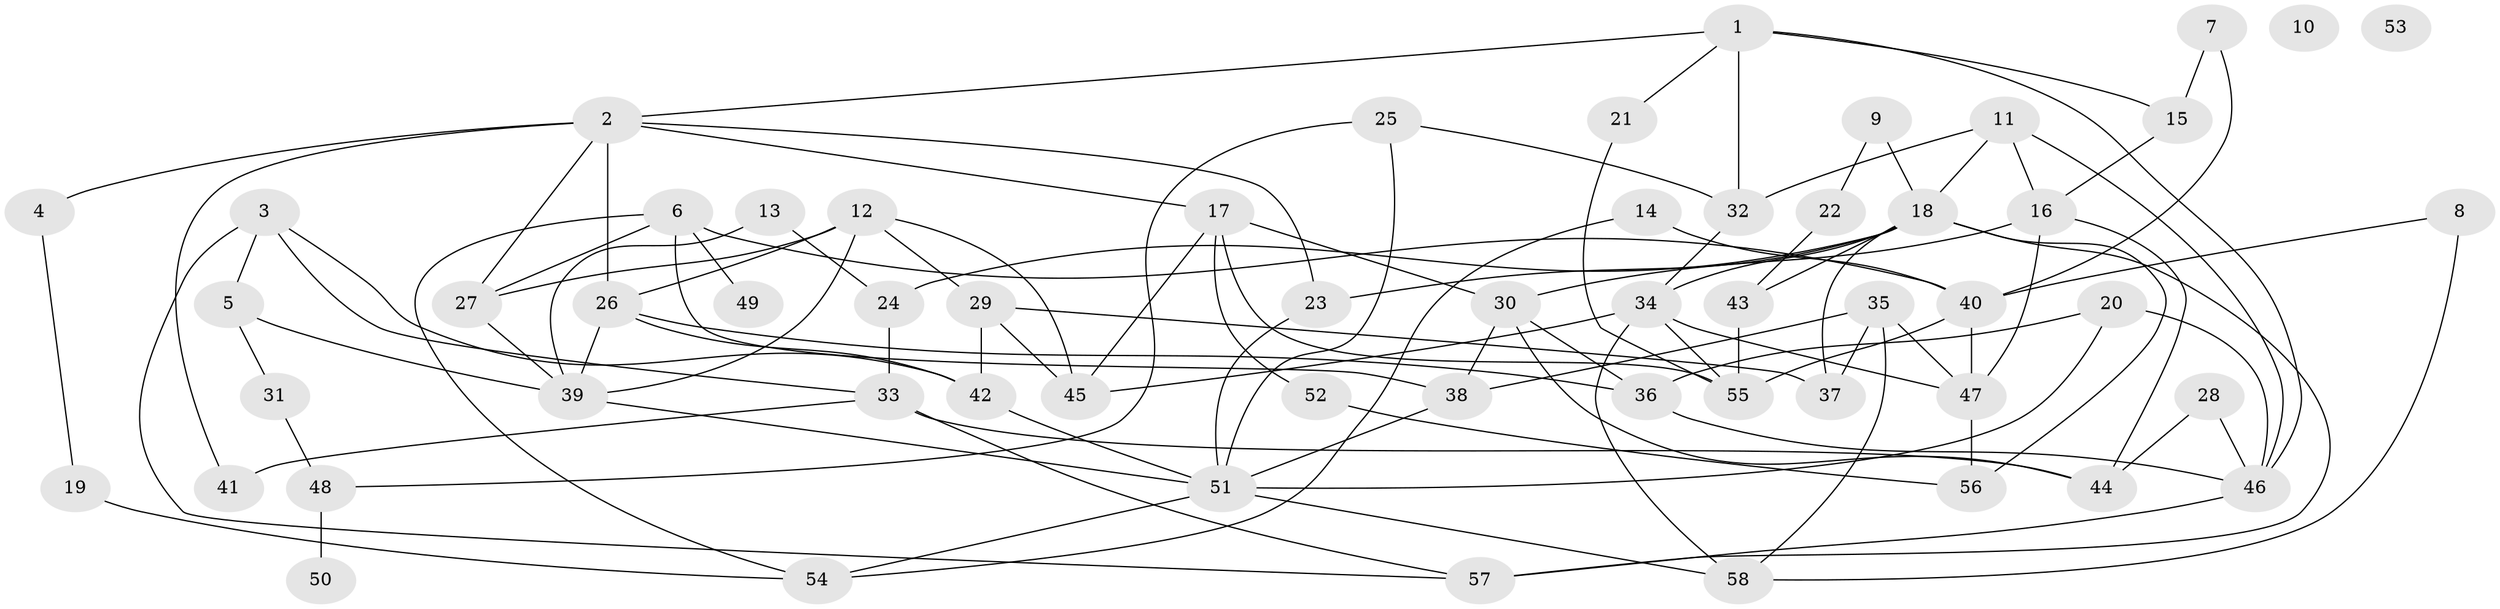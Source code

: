 // coarse degree distribution, {8: 0.045454545454545456, 7: 0.09090909090909091, 6: 0.13636363636363635, 2: 0.18181818181818182, 5: 0.09090909090909091, 3: 0.13636363636363635, 4: 0.09090909090909091, 10: 0.09090909090909091, 11: 0.045454545454545456, 1: 0.09090909090909091}
// Generated by graph-tools (version 1.1) at 2025/48/03/04/25 22:48:01]
// undirected, 58 vertices, 106 edges
graph export_dot {
  node [color=gray90,style=filled];
  1;
  2;
  3;
  4;
  5;
  6;
  7;
  8;
  9;
  10;
  11;
  12;
  13;
  14;
  15;
  16;
  17;
  18;
  19;
  20;
  21;
  22;
  23;
  24;
  25;
  26;
  27;
  28;
  29;
  30;
  31;
  32;
  33;
  34;
  35;
  36;
  37;
  38;
  39;
  40;
  41;
  42;
  43;
  44;
  45;
  46;
  47;
  48;
  49;
  50;
  51;
  52;
  53;
  54;
  55;
  56;
  57;
  58;
  1 -- 2;
  1 -- 15;
  1 -- 21;
  1 -- 32;
  1 -- 46;
  2 -- 4;
  2 -- 17;
  2 -- 23;
  2 -- 26;
  2 -- 27;
  2 -- 41;
  3 -- 5;
  3 -- 33;
  3 -- 42;
  3 -- 57;
  4 -- 19;
  5 -- 31;
  5 -- 39;
  6 -- 27;
  6 -- 38;
  6 -- 40;
  6 -- 49;
  6 -- 54;
  7 -- 15;
  7 -- 40;
  8 -- 40;
  8 -- 58;
  9 -- 18;
  9 -- 22;
  11 -- 16;
  11 -- 18;
  11 -- 32;
  11 -- 46;
  12 -- 26;
  12 -- 27;
  12 -- 29;
  12 -- 39;
  12 -- 45;
  13 -- 24;
  13 -- 39;
  14 -- 40;
  14 -- 54;
  15 -- 16;
  16 -- 30;
  16 -- 44;
  16 -- 47;
  17 -- 30;
  17 -- 45;
  17 -- 52;
  17 -- 55;
  18 -- 23;
  18 -- 24;
  18 -- 34;
  18 -- 37;
  18 -- 43;
  18 -- 56;
  18 -- 57;
  19 -- 54;
  20 -- 36;
  20 -- 46;
  20 -- 51;
  21 -- 55;
  22 -- 43;
  23 -- 51;
  24 -- 33;
  25 -- 32;
  25 -- 48;
  25 -- 51;
  26 -- 36;
  26 -- 39;
  26 -- 42;
  27 -- 39;
  28 -- 44;
  28 -- 46;
  29 -- 37;
  29 -- 42;
  29 -- 45;
  30 -- 36;
  30 -- 38;
  30 -- 44;
  31 -- 48;
  32 -- 34;
  33 -- 41;
  33 -- 44;
  33 -- 57;
  34 -- 45;
  34 -- 47;
  34 -- 55;
  34 -- 58;
  35 -- 37;
  35 -- 38;
  35 -- 47;
  35 -- 58;
  36 -- 46;
  38 -- 51;
  39 -- 51;
  40 -- 47;
  40 -- 55;
  42 -- 51;
  43 -- 55;
  46 -- 57;
  47 -- 56;
  48 -- 50;
  51 -- 54;
  51 -- 58;
  52 -- 56;
}
